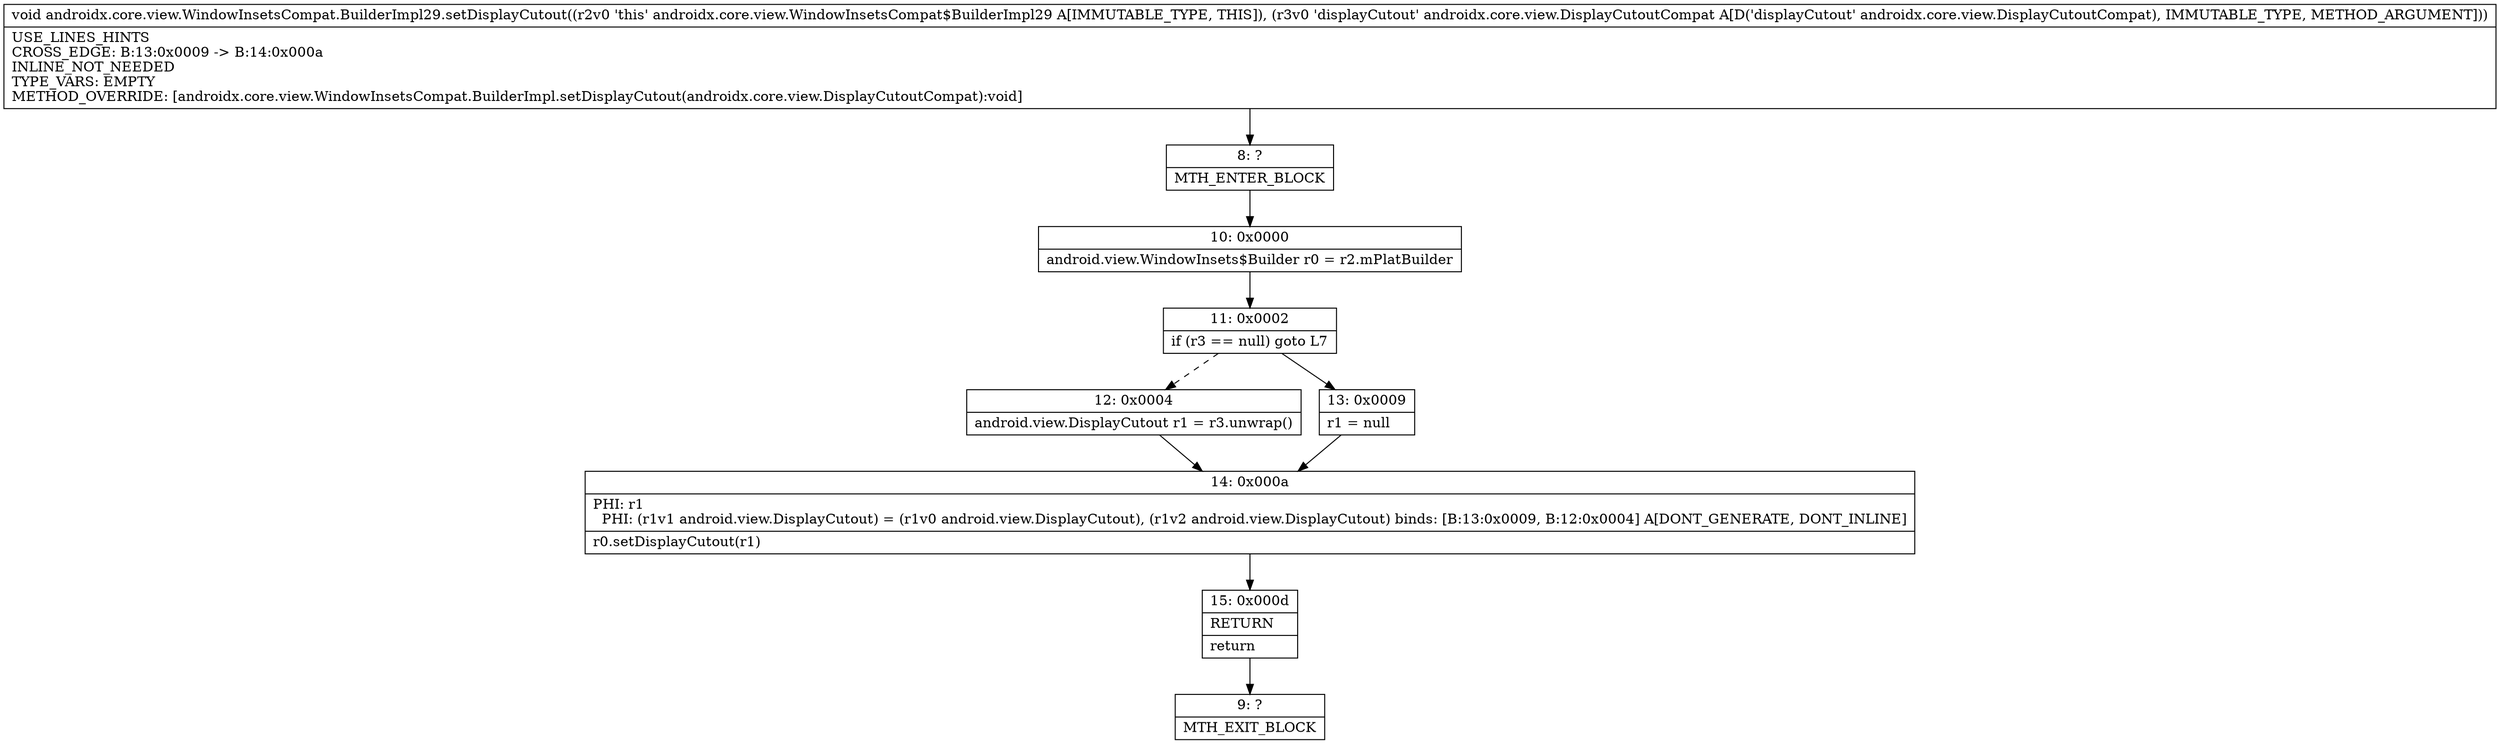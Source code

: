 digraph "CFG forandroidx.core.view.WindowInsetsCompat.BuilderImpl29.setDisplayCutout(Landroidx\/core\/view\/DisplayCutoutCompat;)V" {
Node_8 [shape=record,label="{8\:\ ?|MTH_ENTER_BLOCK\l}"];
Node_10 [shape=record,label="{10\:\ 0x0000|android.view.WindowInsets$Builder r0 = r2.mPlatBuilder\l}"];
Node_11 [shape=record,label="{11\:\ 0x0002|if (r3 == null) goto L7\l}"];
Node_12 [shape=record,label="{12\:\ 0x0004|android.view.DisplayCutout r1 = r3.unwrap()\l}"];
Node_14 [shape=record,label="{14\:\ 0x000a|PHI: r1 \l  PHI: (r1v1 android.view.DisplayCutout) = (r1v0 android.view.DisplayCutout), (r1v2 android.view.DisplayCutout) binds: [B:13:0x0009, B:12:0x0004] A[DONT_GENERATE, DONT_INLINE]\l|r0.setDisplayCutout(r1)\l}"];
Node_15 [shape=record,label="{15\:\ 0x000d|RETURN\l|return\l}"];
Node_9 [shape=record,label="{9\:\ ?|MTH_EXIT_BLOCK\l}"];
Node_13 [shape=record,label="{13\:\ 0x0009|r1 = null\l}"];
MethodNode[shape=record,label="{void androidx.core.view.WindowInsetsCompat.BuilderImpl29.setDisplayCutout((r2v0 'this' androidx.core.view.WindowInsetsCompat$BuilderImpl29 A[IMMUTABLE_TYPE, THIS]), (r3v0 'displayCutout' androidx.core.view.DisplayCutoutCompat A[D('displayCutout' androidx.core.view.DisplayCutoutCompat), IMMUTABLE_TYPE, METHOD_ARGUMENT]))  | USE_LINES_HINTS\lCROSS_EDGE: B:13:0x0009 \-\> B:14:0x000a\lINLINE_NOT_NEEDED\lTYPE_VARS: EMPTY\lMETHOD_OVERRIDE: [androidx.core.view.WindowInsetsCompat.BuilderImpl.setDisplayCutout(androidx.core.view.DisplayCutoutCompat):void]\l}"];
MethodNode -> Node_8;Node_8 -> Node_10;
Node_10 -> Node_11;
Node_11 -> Node_12[style=dashed];
Node_11 -> Node_13;
Node_12 -> Node_14;
Node_14 -> Node_15;
Node_15 -> Node_9;
Node_13 -> Node_14;
}

